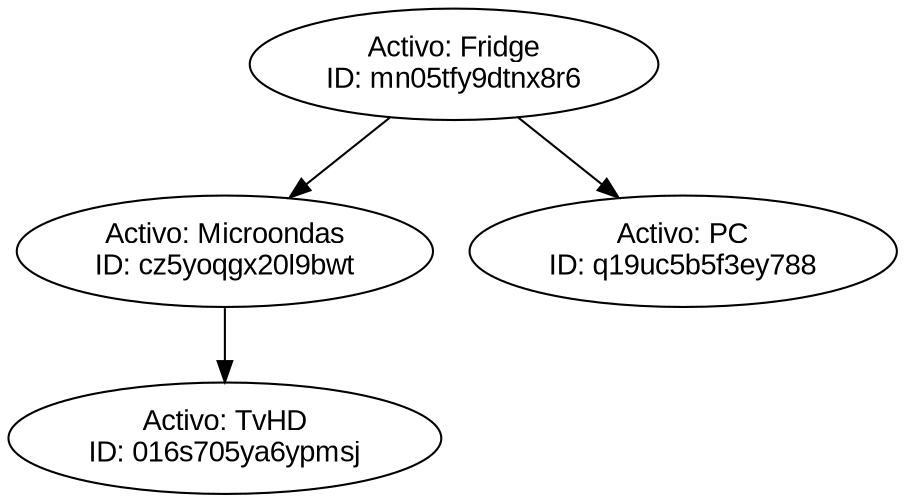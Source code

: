 digraph g{ node [fontname="Arial"];TvHD[label="Activo: TvHD\nID: 016s705ya6ypmsj"];Microondas[label="Activo: Microondas\nID: cz5yoqgx20l9bwt"];Microondas->TvHD;Fridge[label="Activo: Fridge\nID: mn05tfy9dtnx8r6"];Fridge->Microondas;Fridge->PC;PC[label="Activo: PC\nID: q19uc5b5f3ey788"];}
